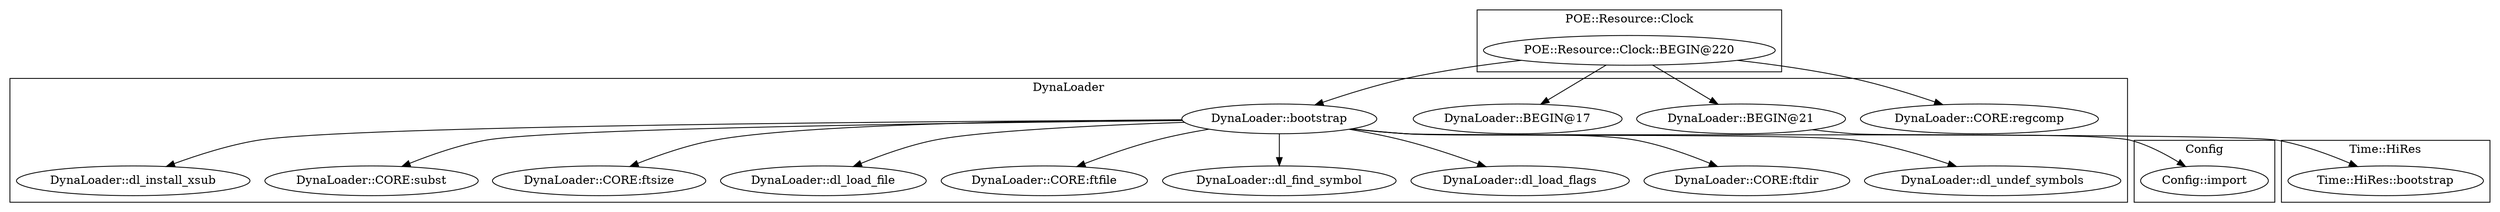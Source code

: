 digraph {
graph [overlap=false]
subgraph cluster_DynaLoader {
	label="DynaLoader";
	"DynaLoader::dl_find_symbol";
	"DynaLoader::CORE:regcomp";
	"DynaLoader::dl_load_flags";
	"DynaLoader::BEGIN@21";
	"DynaLoader::CORE:ftdir";
	"DynaLoader::BEGIN@17";
	"DynaLoader::dl_undef_symbols";
	"DynaLoader::dl_install_xsub";
	"DynaLoader::CORE:subst";
	"DynaLoader::CORE:ftsize";
	"DynaLoader::bootstrap";
	"DynaLoader::dl_load_file";
	"DynaLoader::CORE:ftfile";
}
subgraph cluster_Time_HiRes {
	label="Time::HiRes";
	"Time::HiRes::bootstrap";
}
subgraph cluster_POE_Resource_Clock {
	label="POE::Resource::Clock";
	"POE::Resource::Clock::BEGIN@220";
}
subgraph cluster_Config {
	label="Config";
	"Config::import";
}
"DynaLoader::bootstrap" -> "DynaLoader::dl_undef_symbols";
"DynaLoader::bootstrap" -> "DynaLoader::CORE:ftfile";
"DynaLoader::bootstrap" -> "DynaLoader::dl_install_xsub";
"POE::Resource::Clock::BEGIN@220" -> "DynaLoader::bootstrap";
"DynaLoader::bootstrap" -> "DynaLoader::CORE:subst";
"POE::Resource::Clock::BEGIN@220" -> "DynaLoader::BEGIN@21";
"DynaLoader::bootstrap" -> "DynaLoader::dl_find_symbol";
"POE::Resource::Clock::BEGIN@220" -> "DynaLoader::CORE:regcomp";
"DynaLoader::bootstrap" -> "DynaLoader::CORE:ftsize";
"POE::Resource::Clock::BEGIN@220" -> "DynaLoader::BEGIN@17";
"DynaLoader::bootstrap" -> "DynaLoader::CORE:ftdir";
"DynaLoader::BEGIN@21" -> "Config::import";
"DynaLoader::bootstrap" -> "Time::HiRes::bootstrap";
"DynaLoader::bootstrap" -> "DynaLoader::dl_load_file";
"DynaLoader::bootstrap" -> "DynaLoader::dl_load_flags";
}
